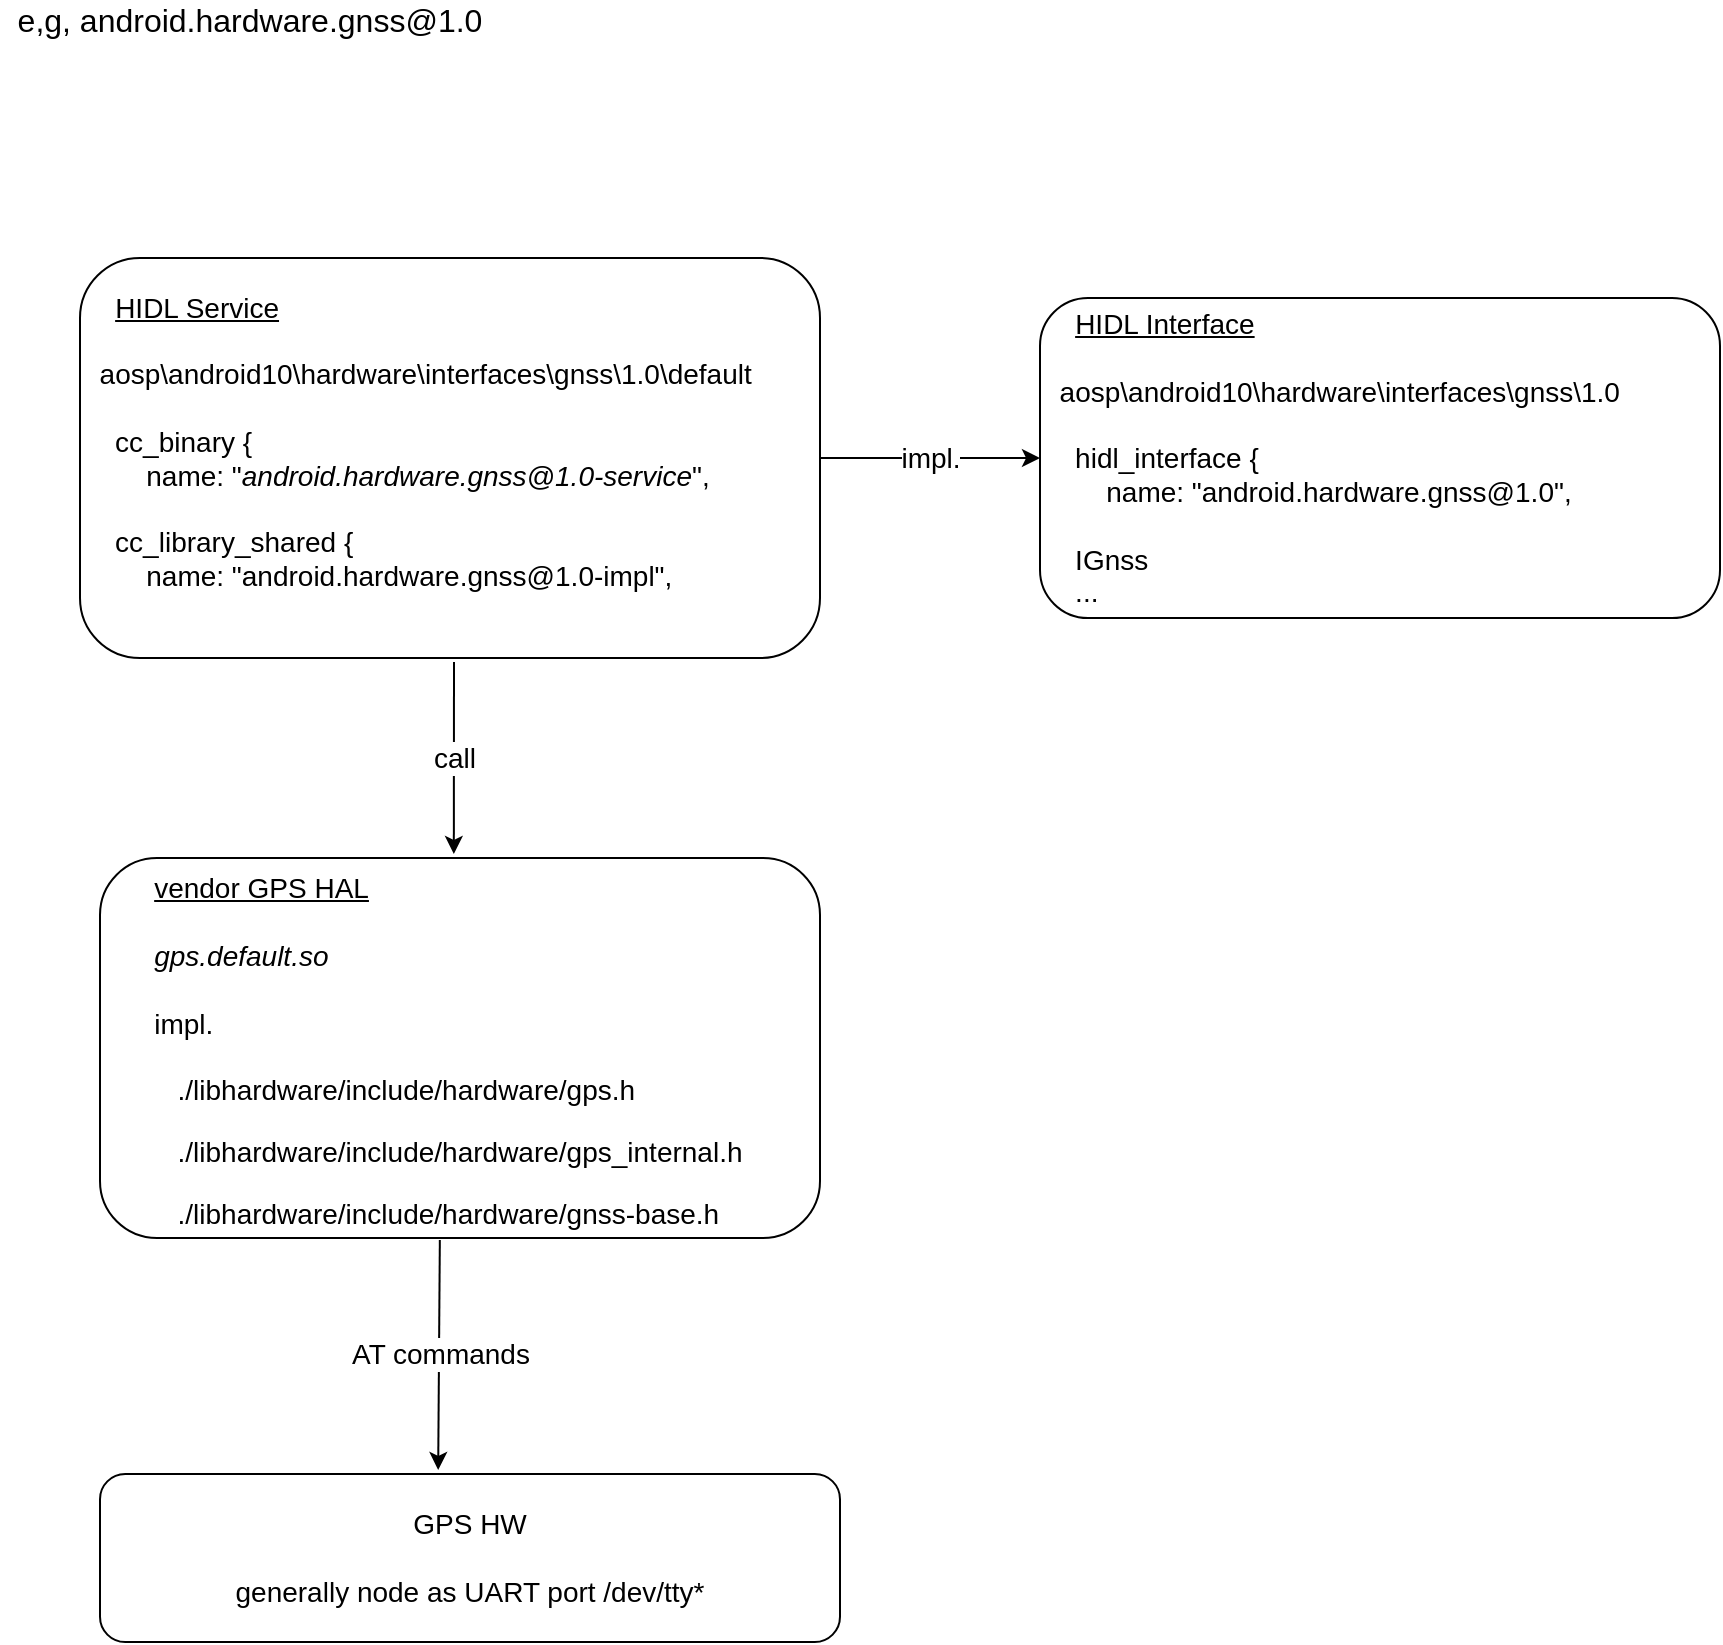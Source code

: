 <mxfile version="14.5.1" type="device"><diagram id="NGklCbycZ00EAhKToOWW" name="Page-1"><mxGraphModel dx="1913" dy="777" grid="1" gridSize="14" guides="1" tooltips="1" connect="1" arrows="1" fold="1" page="1" pageScale="1" pageWidth="827" pageHeight="1169" math="0" shadow="0"><root><mxCell id="0"/><mxCell id="1" parent="0"/><mxCell id="gfiXHZOlSCzHHdGVoC7_-1" value="&lt;div style=&quot;text-align: left ; font-size: 16px&quot;&gt;&lt;font style=&quot;font-size: 16px&quot;&gt;e,g,&amp;nbsp;android.hardware.gnss@1.0&lt;/font&gt;&lt;/div&gt;&lt;div style=&quot;text-align: left ; font-size: 16px&quot;&gt;&lt;font style=&quot;font-size: 16px&quot;&gt;&lt;br&gt;&lt;/font&gt;&lt;/div&gt;&lt;div style=&quot;text-align: left ; font-size: 16px&quot;&gt;&lt;font style=&quot;font-size: 16px&quot;&gt;&lt;br&gt;&lt;/font&gt;&lt;/div&gt;&lt;div style=&quot;text-align: left ; font-size: 16px&quot;&gt;&lt;font style=&quot;font-size: 16px&quot;&gt;&amp;nbsp;&lt;/font&gt;&lt;/div&gt;" style="text;html=1;strokeColor=none;fillColor=none;align=center;verticalAlign=middle;whiteSpace=wrap;rounded=0;fontSize=14;" vertex="1" parent="1"><mxGeometry x="-70" y="140" width="250" height="60" as="geometry"/></mxCell><mxCell id="gfiXHZOlSCzHHdGVoC7_-2" value="&amp;nbsp; &amp;nbsp; &lt;u style=&quot;font-size: 14px;&quot;&gt;HIDL Service&lt;/u&gt;&lt;br style=&quot;font-size: 14px;&quot;&gt;&lt;br style=&quot;font-size: 14px;&quot;&gt;&amp;nbsp; aosp\android10\hardware\interfaces\gnss\1.0\default&lt;br style=&quot;font-size: 14px;&quot;&gt;&lt;br style=&quot;font-size: 14px;&quot;&gt;&lt;div style=&quot;font-size: 14px;&quot;&gt;&amp;nbsp; &amp;nbsp; cc_binary {&lt;/div&gt;&lt;div style=&quot;font-size: 14px;&quot;&gt;&amp;nbsp; &amp;nbsp; &amp;nbsp; &amp;nbsp; name: &quot;&lt;i style=&quot;font-size: 14px;&quot;&gt;android.hardware.gnss@1.0-service&lt;/i&gt;&quot;,&lt;/div&gt;&lt;div style=&quot;font-size: 14px;&quot;&gt;&lt;br style=&quot;font-size: 14px;&quot;&gt;&lt;/div&gt;&lt;div style=&quot;font-size: 14px;&quot;&gt;&amp;nbsp; &amp;nbsp; cc_library_shared {&lt;/div&gt;&lt;div style=&quot;font-size: 14px;&quot;&gt;&amp;nbsp; &amp;nbsp; &amp;nbsp; &amp;nbsp; name: &quot;android.hardware.gnss@1.0-impl&quot;,&lt;/div&gt;&lt;div style=&quot;font-size: 14px;&quot;&gt;&lt;br style=&quot;font-size: 14px;&quot;&gt;&lt;/div&gt;" style="text;html=1;fillColor=none;align=left;verticalAlign=middle;whiteSpace=wrap;rounded=1;strokeColor=#000000;fontSize=14;fontFamily=Helvetica;" vertex="1" parent="1"><mxGeometry x="-30" y="260" width="370" height="200" as="geometry"/></mxCell><mxCell id="gfiXHZOlSCzHHdGVoC7_-5" value="&amp;nbsp; &amp;nbsp; &lt;u style=&quot;font-size: 14px;&quot;&gt;HIDL Interface&lt;/u&gt;&lt;br style=&quot;font-size: 14px;&quot;&gt;&lt;br style=&quot;font-size: 14px;&quot;&gt;&amp;nbsp; aosp\android10\hardware\interfaces\gnss\1.0&lt;br style=&quot;font-size: 14px;&quot;&gt;&lt;br style=&quot;font-size: 14px;&quot;&gt;&amp;nbsp; &amp;nbsp; hidl_interface {&lt;br style=&quot;font-size: 14px;&quot;&gt;&amp;nbsp; &amp;nbsp; &amp;nbsp; &amp;nbsp; name: &quot;android.hardware.gnss@1.0&quot;,&lt;br style=&quot;font-size: 14px;&quot;&gt;&lt;br style=&quot;font-size: 14px;&quot;&gt;&amp;nbsp; &amp;nbsp;&amp;nbsp;IGnss&lt;br style=&quot;font-size: 14px;&quot;&gt;&amp;nbsp; &amp;nbsp; ..." style="text;html=1;fillColor=none;align=left;verticalAlign=middle;whiteSpace=wrap;rounded=1;strokeColor=#000000;fontSize=14;fontFamily=Helvetica;" vertex="1" parent="1"><mxGeometry x="450" y="280" width="340" height="160" as="geometry"/></mxCell><mxCell id="gfiXHZOlSCzHHdGVoC7_-7" value="impl." style="endArrow=classic;html=1;exitX=1;exitY=0.5;exitDx=0;exitDy=0;entryX=0;entryY=0.5;entryDx=0;entryDy=0;fontSize=14;" edge="1" parent="1"><mxGeometry width="50" height="50" relative="1" as="geometry"><mxPoint x="340" y="360" as="sourcePoint"/><mxPoint x="450" y="360" as="targetPoint"/><Array as="points"/></mxGeometry></mxCell><mxCell id="gfiXHZOlSCzHHdGVoC7_-8" value="&lt;div style=&quot;text-align: left ; font-size: 14px&quot;&gt;&lt;span style=&quot;font-size: 14px&quot;&gt;&lt;u style=&quot;font-size: 14px&quot;&gt;&lt;br style=&quot;font-size: 14px&quot;&gt;&lt;/u&gt;&lt;/span&gt;&lt;/div&gt;&lt;div style=&quot;text-align: left ; font-size: 14px&quot;&gt;&lt;span style=&quot;font-size: 14px&quot;&gt;&lt;u style=&quot;font-size: 14px&quot;&gt;vendor GPS HAL&lt;/u&gt;&lt;/span&gt;&lt;/div&gt;&lt;div style=&quot;text-align: left ; font-size: 14px&quot;&gt;&lt;span style=&quot;font-size: 14px&quot;&gt;&lt;br style=&quot;font-size: 14px&quot;&gt;&lt;/span&gt;&lt;/div&gt;&lt;div style=&quot;text-align: left ; font-size: 14px&quot;&gt;&lt;span style=&quot;font-size: 14px&quot;&gt;&lt;i style=&quot;font-size: 14px&quot;&gt;gps.default.so&lt;/i&gt;&lt;/span&gt;&lt;/div&gt;&lt;div style=&quot;text-align: left ; font-size: 14px&quot;&gt;&lt;br style=&quot;font-size: 14px&quot;&gt;&lt;/div&gt;&lt;div style=&quot;text-align: left ; font-size: 14px&quot;&gt;impl.&lt;/div&gt;&lt;div style=&quot;text-align: left ; font-size: 14px&quot;&gt;&lt;br&gt;&lt;/div&gt;&lt;div style=&quot;text-align: left ; font-size: 14px&quot;&gt;&amp;nbsp; &amp;nbsp;./libhardware/include/hardware/gps.h&lt;br&gt;&lt;/div&gt;&lt;p class=&quot;MsoNormal&quot; style=&quot;text-align: left ; font-size: 14px&quot;&gt;&lt;span style=&quot;font-size: 14px&quot;&gt;&amp;nbsp; &amp;nbsp;./libhardware/include/hardware/gps_internal.h&lt;/span&gt;&lt;span&gt;&amp;nbsp; &amp;nbsp;&lt;/span&gt;&lt;/p&gt;&lt;p class=&quot;MsoNormal&quot; style=&quot;text-align: left ; font-size: 14px&quot;&gt;&lt;span style=&quot;font-size: 14px&quot;&gt;&amp;nbsp; &amp;nbsp;./libhardware/include/hardware/gnss-base.h&lt;/span&gt;&lt;span style=&quot;font-size: 14px&quot;&gt;&lt;/span&gt;&lt;/p&gt;" style="text;html=1;fillColor=none;align=center;verticalAlign=middle;whiteSpace=wrap;rounded=1;strokeColor=#000000;fontSize=14;fontFamily=Helvetica;" vertex="1" parent="1"><mxGeometry x="-20" y="560" width="360" height="190" as="geometry"/></mxCell><mxCell id="gfiXHZOlSCzHHdGVoC7_-11" value="&lt;font style=&quot;font-size: 14px&quot;&gt;call&lt;/font&gt;" style="endArrow=classic;html=1;entryX=0.416;entryY=-0.012;entryDx=0;entryDy=0;entryPerimeter=0;" edge="1" parent="1"><mxGeometry width="50" height="50" relative="1" as="geometry"><mxPoint x="157" y="462" as="sourcePoint"/><mxPoint x="156.92" y="557.96" as="targetPoint"/></mxGeometry></mxCell><mxCell id="gfiXHZOlSCzHHdGVoC7_-12" value="GPS HW&lt;br&gt;&lt;br&gt;generally node as UART port /dev/tty*" style="text;html=1;fillColor=none;align=center;verticalAlign=middle;whiteSpace=wrap;rounded=1;fontFamily=Helvetica;fontSize=14;strokeColor=#000000;" vertex="1" parent="1"><mxGeometry x="-20" y="868" width="370" height="84" as="geometry"/></mxCell><mxCell id="gfiXHZOlSCzHHdGVoC7_-13" value="AT commands" style="endArrow=classic;html=1;fontFamily=Helvetica;fontSize=14;entryX=0.457;entryY=-0.024;entryDx=0;entryDy=0;entryPerimeter=0;exitX=0.472;exitY=1.005;exitDx=0;exitDy=0;exitPerimeter=0;" edge="1" parent="1" source="gfiXHZOlSCzHHdGVoC7_-8" target="gfiXHZOlSCzHHdGVoC7_-12"><mxGeometry width="50" height="50" relative="1" as="geometry"><mxPoint x="140" y="820" as="sourcePoint"/><mxPoint x="190" y="770" as="targetPoint"/></mxGeometry></mxCell></root></mxGraphModel></diagram></mxfile>